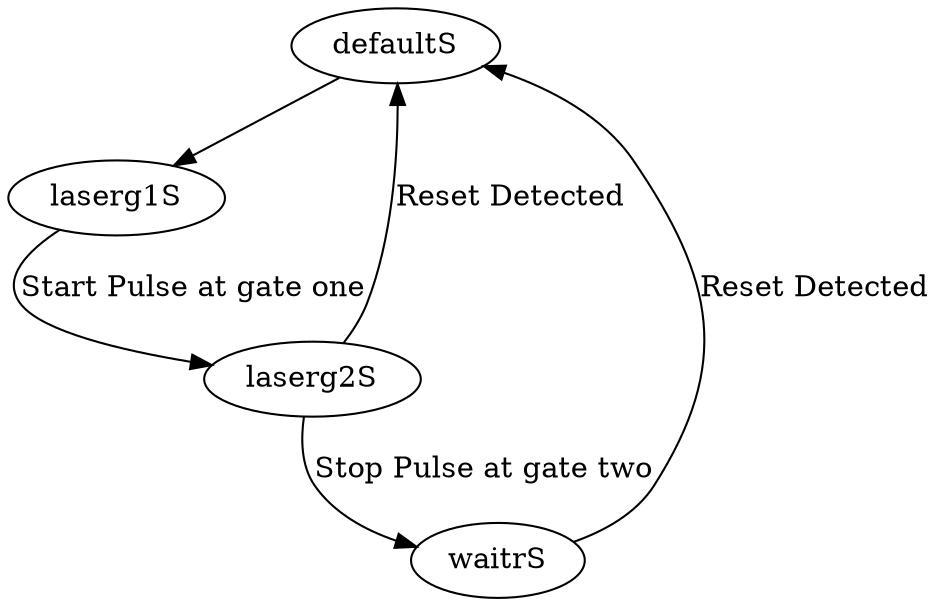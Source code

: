 digraph finite_state_machine {
        //rankdir=LR;
        overlap=false;
        //splines="true";
        //size="8,10"
        //graph [ranksep="0.525", nodesep="0.5"];
        //start [shape=point, xlabel=<Take points at top and<br /> bottom as same point.>];
	    //end [shape=point, xlabel = "same point as one at top"];
	    
        
        //node [shape = circle];
        //start -> defaultS
        defaultS -> laserg1S;
		laserg1S -> laserg2S [ label = "Start Pulse at gate one" ];
        laserg2S -> waitrS [ label = "Stop Pulse at gate two" ];
		laserg2S -> defaultS [ label = "Reset Detected" ]; 
        waitrS -> defaultS [ label = "Reset Detected" ];        
}

/*
dot -Tsvg lasergate.gv -o image/lasergate.svg
*/
